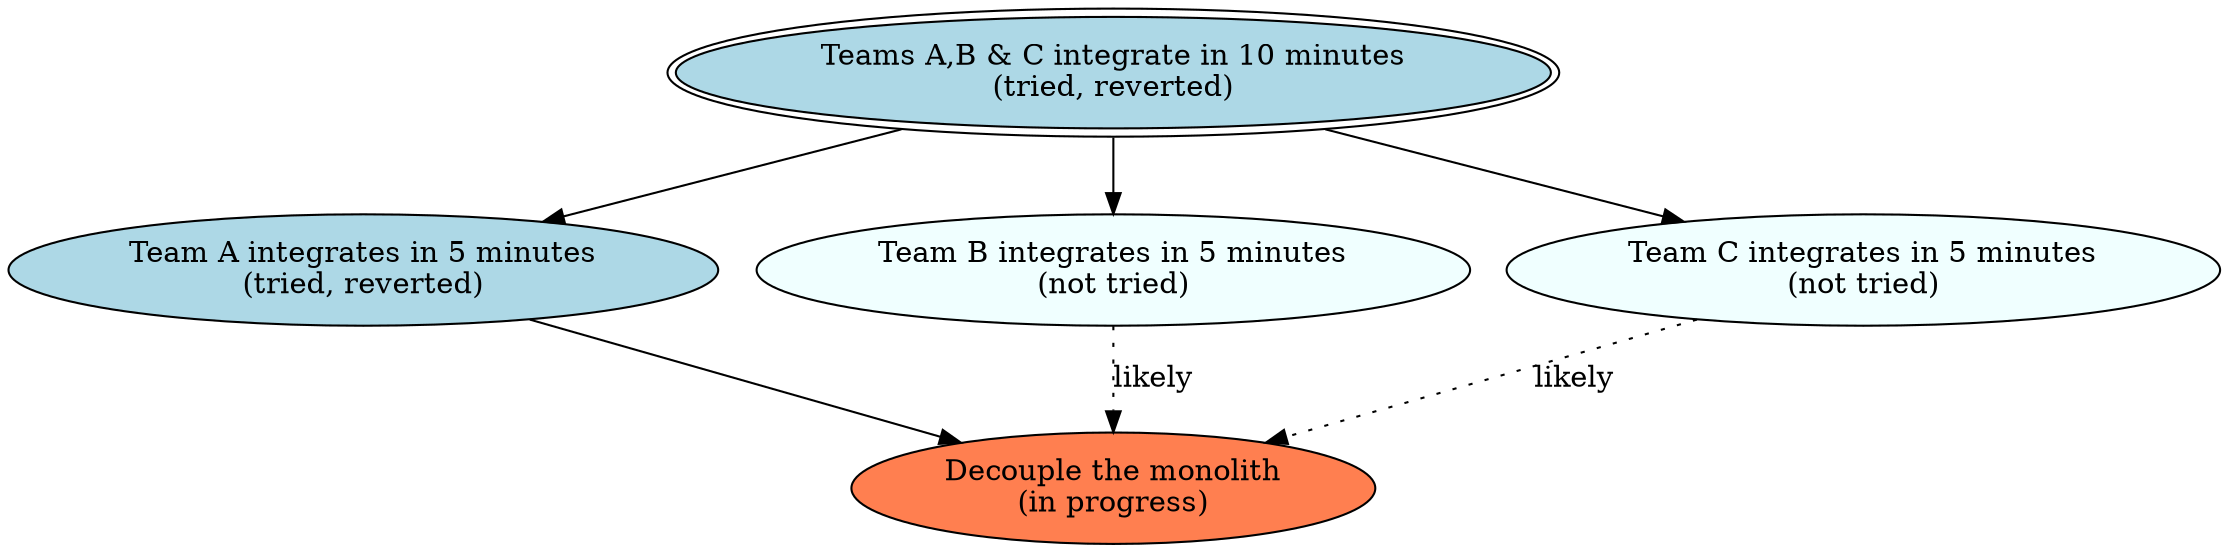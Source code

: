 digraph {

LeSS_ABC -> Scrum_A;
LeSS_ABC -> Scrum_B;
LeSS_ABC -> Scrum_C;

Scrum_A -> Decouple_architecture;
Scrum_B -> Decouple_architecture[style=dotted,label=likely];
Scrum_C -> Decouple_architecture[style=dotted,label=likely];

LeSS_ABC[label="Teams A,B & C integrate in 10 minutes\n(tried, reverted)", peripheries=2,style=filled,fillcolor=lightblue];

Scrum_A[label="Team A integrates in 5 minutes\n(tried, reverted)",style=filled,fillcolor=lightblue];
Scrum_B[label="Team B integrates in 5 minutes\n(not tried)",style=filled,fillcolor=azure];
Scrum_C[label="Team C integrates in 5 minutes\n(not tried)",style=filled,fillcolor=azure];

Decouple_architecture[label="Decouple the monolith\n(in progress)",style=filled,fillcolor=coral];





}